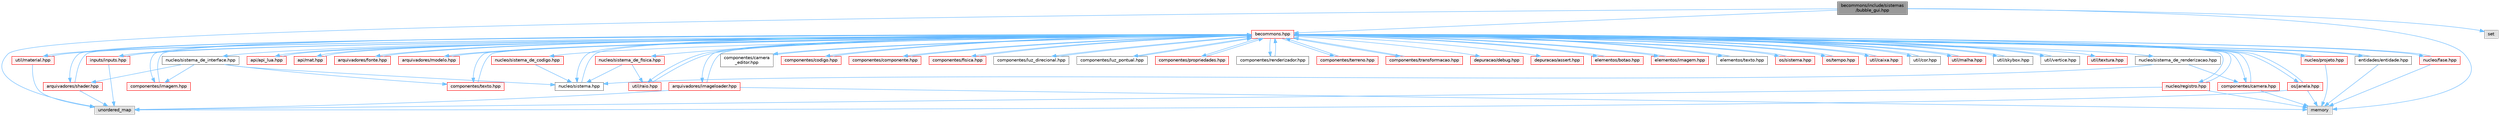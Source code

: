 digraph "becommons/include/sistemas/bubble_gui.hpp"
{
 // LATEX_PDF_SIZE
  bgcolor="transparent";
  edge [fontname=Helvetica,fontsize=10,labelfontname=Helvetica,labelfontsize=10];
  node [fontname=Helvetica,fontsize=10,shape=box,height=0.2,width=0.4];
  Node1 [id="Node000001",label="becommons/include/sistemas\l/bubble_gui.hpp",height=0.2,width=0.4,color="gray40", fillcolor="grey60", style="filled", fontcolor="black",tooltip=" "];
  Node1 -> Node2 [id="edge1_Node000001_Node000002",color="steelblue1",style="solid",tooltip=" "];
  Node2 [id="Node000002",label="unordered_map",height=0.2,width=0.4,color="grey60", fillcolor="#E0E0E0", style="filled",tooltip=" "];
  Node1 -> Node3 [id="edge2_Node000001_Node000003",color="steelblue1",style="solid",tooltip=" "];
  Node3 [id="Node000003",label="memory",height=0.2,width=0.4,color="grey60", fillcolor="#E0E0E0", style="filled",tooltip=" "];
  Node1 -> Node4 [id="edge3_Node000001_Node000004",color="steelblue1",style="solid",tooltip=" "];
  Node4 [id="Node000004",label="set",height=0.2,width=0.4,color="grey60", fillcolor="#E0E0E0", style="filled",tooltip=" "];
  Node1 -> Node5 [id="edge4_Node000001_Node000005",color="steelblue1",style="solid",tooltip=" "];
  Node5 [id="Node000005",label="becommons.hpp",height=0.2,width=0.4,color="red", fillcolor="#FFF0F0", style="filled",URL="$becommons_8hpp.html",tooltip=" "];
  Node5 -> Node6 [id="edge5_Node000005_Node000006",color="steelblue1",style="solid",tooltip=" "];
  Node6 [id="Node000006",label="api/api_lua.hpp",height=0.2,width=0.4,color="red", fillcolor="#FFF0F0", style="filled",URL="$api__lua_8hpp.html",tooltip="Gerencia a configuração do luabridge para api lua."];
  Node6 -> Node5 [id="edge6_Node000006_Node000005",color="steelblue1",style="solid",tooltip=" "];
  Node5 -> Node11 [id="edge7_Node000005_Node000011",color="steelblue1",style="solid",tooltip=" "];
  Node11 [id="Node000011",label="api/mat.hpp",height=0.2,width=0.4,color="red", fillcolor="#FFF0F0", style="filled",URL="$mat_8hpp.html",tooltip="Gerencia funçoes matemáticas."];
  Node11 -> Node5 [id="edge8_Node000011_Node000005",color="steelblue1",style="solid",tooltip=" "];
  Node5 -> Node14 [id="edge9_Node000005_Node000014",color="steelblue1",style="solid",tooltip=" "];
  Node14 [id="Node000014",label="arquivadores/fonte.hpp",height=0.2,width=0.4,color="red", fillcolor="#FFF0F0", style="filled",URL="$fonte_8hpp.html",tooltip="Define estruturas básicas para renderização de textos."];
  Node14 -> Node5 [id="edge10_Node000014_Node000005",color="steelblue1",style="solid",tooltip=" "];
  Node5 -> Node19 [id="edge11_Node000005_Node000019",color="steelblue1",style="solid",tooltip=" "];
  Node19 [id="Node000019",label="arquivadores/imageloader.hpp",height=0.2,width=0.4,color="red", fillcolor="#FFF0F0", style="filled",URL="$imageloader_8hpp.html",tooltip="Gerencia as imagems/texturas carregadas na engine."];
  Node19 -> Node2 [id="edge12_Node000019_Node000002",color="steelblue1",style="solid",tooltip=" "];
  Node19 -> Node3 [id="edge13_Node000019_Node000003",color="steelblue1",style="solid",tooltip=" "];
  Node19 -> Node5 [id="edge14_Node000019_Node000005",color="steelblue1",style="solid",tooltip=" "];
  Node5 -> Node23 [id="edge15_Node000005_Node000023",color="steelblue1",style="solid",tooltip=" "];
  Node23 [id="Node000023",label="arquivadores/modelo.hpp",height=0.2,width=0.4,color="red", fillcolor="#FFF0F0", style="filled",URL="$modelo_8hpp.html",tooltip="Carrega um modelo usando a biblioteca assimp com base em um diretório."];
  Node23 -> Node5 [id="edge16_Node000023_Node000005",color="steelblue1",style="solid",tooltip=" "];
  Node5 -> Node25 [id="edge17_Node000005_Node000025",color="steelblue1",style="solid",tooltip=" "];
  Node25 [id="Node000025",label="arquivadores/shader.hpp",height=0.2,width=0.4,color="red", fillcolor="#FFF0F0", style="filled",URL="$shader_8hpp.html",tooltip="Gerencia os shaders GLSL."];
  Node25 -> Node2 [id="edge18_Node000025_Node000002",color="steelblue1",style="solid",tooltip=" "];
  Node25 -> Node5 [id="edge19_Node000025_Node000005",color="steelblue1",style="solid",tooltip=" "];
  Node5 -> Node31 [id="edge20_Node000005_Node000031",color="steelblue1",style="solid",tooltip=" "];
  Node31 [id="Node000031",label="componentes/camera.hpp",height=0.2,width=0.4,color="red", fillcolor="#FFF0F0", style="filled",URL="$camera_8hpp.html",tooltip="Estrutura básica de câmera."];
  Node31 -> Node3 [id="edge21_Node000031_Node000003",color="steelblue1",style="solid",tooltip=" "];
  Node31 -> Node5 [id="edge22_Node000031_Node000005",color="steelblue1",style="solid",tooltip=" "];
  Node5 -> Node34 [id="edge23_Node000005_Node000034",color="steelblue1",style="solid",tooltip=" "];
  Node34 [id="Node000034",label="componentes/camera\l_editor.hpp",height=0.2,width=0.4,color="grey40", fillcolor="white", style="filled",URL="$camera__editor_8hpp.html",tooltip=" "];
  Node34 -> Node5 [id="edge24_Node000034_Node000005",color="steelblue1",style="solid",tooltip=" "];
  Node5 -> Node35 [id="edge25_Node000005_Node000035",color="steelblue1",style="solid",tooltip=" "];
  Node35 [id="Node000035",label="componentes/codigo.hpp",height=0.2,width=0.4,color="red", fillcolor="#FFF0F0", style="filled",URL="$codigo_8hpp.html",tooltip="Componente de código para entidades ECS."];
  Node35 -> Node5 [id="edge26_Node000035_Node000005",color="steelblue1",style="solid",tooltip=" "];
  Node5 -> Node37 [id="edge27_Node000005_Node000037",color="steelblue1",style="solid",tooltip=" "];
  Node37 [id="Node000037",label="componentes/componente.hpp",height=0.2,width=0.4,color="red", fillcolor="#FFF0F0", style="filled",URL="$componente_8hpp.html",tooltip="Estrutura base para componetes."];
  Node37 -> Node5 [id="edge28_Node000037_Node000005",color="steelblue1",style="solid",tooltip=" "];
  Node5 -> Node42 [id="edge29_Node000005_Node000042",color="steelblue1",style="solid",tooltip=" "];
  Node42 [id="Node000042",label="componentes/fisica.hpp",height=0.2,width=0.4,color="red", fillcolor="#FFF0F0", style="filled",URL="$fisica_8hpp.html",tooltip="Componente de física para entidades ECS."];
  Node42 -> Node5 [id="edge30_Node000042_Node000005",color="steelblue1",style="solid",tooltip=" "];
  Node5 -> Node43 [id="edge31_Node000005_Node000043",color="steelblue1",style="solid",tooltip=" "];
  Node43 [id="Node000043",label="componentes/imagem.hpp",height=0.2,width=0.4,color="red", fillcolor="#FFF0F0", style="filled",URL="$componentes_2imagem_8hpp.html",tooltip=" "];
  Node43 -> Node5 [id="edge32_Node000043_Node000005",color="steelblue1",style="solid",tooltip=" "];
  Node5 -> Node44 [id="edge33_Node000005_Node000044",color="steelblue1",style="solid",tooltip=" "];
  Node44 [id="Node000044",label="componentes/luz_direcional.hpp",height=0.2,width=0.4,color="grey40", fillcolor="white", style="filled",URL="$luz__direcional_8hpp.html",tooltip=" "];
  Node44 -> Node5 [id="edge34_Node000044_Node000005",color="steelblue1",style="solid",tooltip=" "];
  Node5 -> Node45 [id="edge35_Node000005_Node000045",color="steelblue1",style="solid",tooltip=" "];
  Node45 [id="Node000045",label="componentes/luz_pontual.hpp",height=0.2,width=0.4,color="grey40", fillcolor="white", style="filled",URL="$luz__pontual_8hpp.html",tooltip=" "];
  Node45 -> Node5 [id="edge36_Node000045_Node000005",color="steelblue1",style="solid",tooltip=" "];
  Node5 -> Node46 [id="edge37_Node000005_Node000046",color="steelblue1",style="solid",tooltip=" "];
  Node46 [id="Node000046",label="componentes/propriedades.hpp",height=0.2,width=0.4,color="red", fillcolor="#FFF0F0", style="filled",URL="$propriedades_8hpp.html",tooltip=" "];
  Node46 -> Node5 [id="edge38_Node000046_Node000005",color="steelblue1",style="solid",tooltip=" "];
  Node5 -> Node47 [id="edge39_Node000005_Node000047",color="steelblue1",style="solid",tooltip=" "];
  Node47 [id="Node000047",label="componentes/renderizador.hpp",height=0.2,width=0.4,color="grey40", fillcolor="white", style="filled",URL="$renderizador_8hpp.html",tooltip=" "];
  Node47 -> Node5 [id="edge40_Node000047_Node000005",color="steelblue1",style="solid",tooltip=" "];
  Node5 -> Node48 [id="edge41_Node000005_Node000048",color="steelblue1",style="solid",tooltip=" "];
  Node48 [id="Node000048",label="componentes/terreno.hpp",height=0.2,width=0.4,color="red", fillcolor="#FFF0F0", style="filled",URL="$terreno_8hpp.html",tooltip=" "];
  Node48 -> Node5 [id="edge42_Node000048_Node000005",color="steelblue1",style="solid",tooltip=" "];
  Node5 -> Node49 [id="edge43_Node000005_Node000049",color="steelblue1",style="solid",tooltip=" "];
  Node49 [id="Node000049",label="componentes/texto.hpp",height=0.2,width=0.4,color="red", fillcolor="#FFF0F0", style="filled",URL="$componentes_2texto_8hpp.html",tooltip=" "];
  Node49 -> Node5 [id="edge44_Node000049_Node000005",color="steelblue1",style="solid",tooltip=" "];
  Node5 -> Node50 [id="edge45_Node000005_Node000050",color="steelblue1",style="solid",tooltip=" "];
  Node50 [id="Node000050",label="componentes/transformacao.hpp",height=0.2,width=0.4,color="red", fillcolor="#FFF0F0", style="filled",URL="$transformacao_8hpp.html",tooltip="Calcula a mtriz de modelo para um objeto 3d qualquer."];
  Node50 -> Node5 [id="edge46_Node000050_Node000005",color="steelblue1",style="solid",tooltip=" "];
  Node5 -> Node54 [id="edge47_Node000005_Node000054",color="steelblue1",style="solid",tooltip=" "];
  Node54 [id="Node000054",label="depuracao/debug.hpp",height=0.2,width=0.4,color="red", fillcolor="#FFF0F0", style="filled",URL="$debug_8hpp.html",tooltip=" "];
  Node5 -> Node55 [id="edge48_Node000005_Node000055",color="steelblue1",style="solid",tooltip=" "];
  Node55 [id="Node000055",label="depuracao/assert.hpp",height=0.2,width=0.4,color="red", fillcolor="#FFF0F0", style="filled",URL="$assert_8hpp.html",tooltip=" "];
  Node5 -> Node58 [id="edge49_Node000005_Node000058",color="steelblue1",style="solid",tooltip=" "];
  Node58 [id="Node000058",label="elementos/botao.hpp",height=0.2,width=0.4,color="red", fillcolor="#FFF0F0", style="filled",URL="$botao_8hpp.html",tooltip=" "];
  Node58 -> Node5 [id="edge50_Node000058_Node000005",color="steelblue1",style="solid",tooltip=" "];
  Node5 -> Node60 [id="edge51_Node000005_Node000060",color="steelblue1",style="solid",tooltip=" "];
  Node60 [id="Node000060",label="elementos/imagem.hpp",height=0.2,width=0.4,color="red", fillcolor="#FFF0F0", style="filled",URL="$elementos_2imagem_8hpp.html",tooltip="Gerencia a configuração do luabridge para api lua."];
  Node60 -> Node5 [id="edge52_Node000060_Node000005",color="steelblue1",style="solid",tooltip=" "];
  Node5 -> Node61 [id="edge53_Node000005_Node000061",color="steelblue1",style="solid",tooltip=" "];
  Node61 [id="Node000061",label="elementos/texto.hpp",height=0.2,width=0.4,color="grey40", fillcolor="white", style="filled",URL="$elementos_2texto_8hpp.html",tooltip=" "];
  Node61 -> Node5 [id="edge54_Node000061_Node000005",color="steelblue1",style="solid",tooltip=" "];
  Node5 -> Node62 [id="edge55_Node000005_Node000062",color="steelblue1",style="solid",tooltip=" "];
  Node62 [id="Node000062",label="entidades/entidade.hpp",height=0.2,width=0.4,color="grey40", fillcolor="white", style="filled",URL="$entidade_8hpp.html",tooltip="Inclusoes e defini��es relacionadas � entidade."];
  Node62 -> Node3 [id="edge56_Node000062_Node000003",color="steelblue1",style="solid",tooltip=" "];
  Node62 -> Node5 [id="edge57_Node000062_Node000005",color="steelblue1",style="solid",tooltip=" "];
  Node5 -> Node63 [id="edge58_Node000005_Node000063",color="steelblue1",style="solid",tooltip=" "];
  Node63 [id="Node000063",label="inputs/inputs.hpp",height=0.2,width=0.4,color="red", fillcolor="#FFF0F0", style="filled",URL="$inputs_8hpp.html",tooltip=" "];
  Node63 -> Node2 [id="edge59_Node000063_Node000002",color="steelblue1",style="solid",tooltip=" "];
  Node63 -> Node5 [id="edge60_Node000063_Node000005",color="steelblue1",style="solid",tooltip=" "];
  Node5 -> Node64 [id="edge61_Node000005_Node000064",color="steelblue1",style="solid",tooltip=" "];
  Node64 [id="Node000064",label="nucleo/fase.hpp",height=0.2,width=0.4,color="red", fillcolor="#FFF0F0", style="filled",URL="$fase_8hpp.html",tooltip="Gerencia sistemas numa fase."];
  Node64 -> Node3 [id="edge62_Node000064_Node000003",color="steelblue1",style="solid",tooltip=" "];
  Node64 -> Node5 [id="edge63_Node000064_Node000005",color="steelblue1",style="solid",tooltip=" "];
  Node5 -> Node65 [id="edge64_Node000005_Node000065",color="steelblue1",style="solid",tooltip=" "];
  Node65 [id="Node000065",label="nucleo/projeto.hpp",height=0.2,width=0.4,color="red", fillcolor="#FFF0F0", style="filled",URL="$projeto_8hpp.html",tooltip="Gerencia configurações do projeto."];
  Node65 -> Node3 [id="edge65_Node000065_Node000003",color="steelblue1",style="solid",tooltip=" "];
  Node65 -> Node5 [id="edge66_Node000065_Node000005",color="steelblue1",style="solid",tooltip=" "];
  Node5 -> Node66 [id="edge67_Node000005_Node000066",color="steelblue1",style="solid",tooltip=" "];
  Node66 [id="Node000066",label="nucleo/registro.hpp",height=0.2,width=0.4,color="red", fillcolor="#FFF0F0", style="filled",URL="$registro_8hpp.html",tooltip="Inclusoes e definições relacionadas à registro."];
  Node66 -> Node2 [id="edge68_Node000066_Node000002",color="steelblue1",style="solid",tooltip=" "];
  Node66 -> Node3 [id="edge69_Node000066_Node000003",color="steelblue1",style="solid",tooltip=" "];
  Node66 -> Node5 [id="edge70_Node000066_Node000005",color="steelblue1",style="solid",tooltip=" "];
  Node5 -> Node68 [id="edge71_Node000005_Node000068",color="steelblue1",style="solid",tooltip=" "];
  Node68 [id="Node000068",label="nucleo/sistema.hpp",height=0.2,width=0.4,color="grey40", fillcolor="white", style="filled",URL="$nucleo_2sistema_8hpp.html",tooltip=" "];
  Node68 -> Node5 [id="edge72_Node000068_Node000005",color="steelblue1",style="solid",tooltip=" "];
  Node5 -> Node69 [id="edge73_Node000005_Node000069",color="steelblue1",style="solid",tooltip=" "];
  Node69 [id="Node000069",label="nucleo/sistema_de_codigo.hpp",height=0.2,width=0.4,color="red", fillcolor="#FFF0F0", style="filled",URL="$sistema__de__codigo_8hpp.html",tooltip=" "];
  Node69 -> Node68 [id="edge74_Node000069_Node000068",color="steelblue1",style="solid",tooltip=" "];
  Node5 -> Node72 [id="edge75_Node000005_Node000072",color="steelblue1",style="solid",tooltip=" "];
  Node72 [id="Node000072",label="nucleo/sistema_de_fisica.hpp",height=0.2,width=0.4,color="red", fillcolor="#FFF0F0", style="filled",URL="$sistema__de__fisica_8hpp.html",tooltip="Gerencia a fisica de jogo com o bullet3."];
  Node72 -> Node68 [id="edge76_Node000072_Node000068",color="steelblue1",style="solid",tooltip=" "];
  Node72 -> Node73 [id="edge77_Node000072_Node000073",color="steelblue1",style="solid",tooltip=" "];
  Node73 [id="Node000073",label="util/raio.hpp",height=0.2,width=0.4,color="red", fillcolor="#FFF0F0", style="filled",URL="$raio_8hpp.html",tooltip=" "];
  Node73 -> Node5 [id="edge78_Node000073_Node000005",color="steelblue1",style="solid",tooltip=" "];
  Node5 -> Node74 [id="edge79_Node000005_Node000074",color="steelblue1",style="solid",tooltip=" "];
  Node74 [id="Node000074",label="nucleo/sistema_de_interface.hpp",height=0.2,width=0.4,color="grey40", fillcolor="white", style="filled",URL="$sistema__de__interface_8hpp.html",tooltip=" "];
  Node74 -> Node68 [id="edge80_Node000074_Node000068",color="steelblue1",style="solid",tooltip=" "];
  Node74 -> Node25 [id="edge81_Node000074_Node000025",color="steelblue1",style="solid",tooltip=" "];
  Node74 -> Node49 [id="edge82_Node000074_Node000049",color="steelblue1",style="solid",tooltip=" "];
  Node74 -> Node43 [id="edge83_Node000074_Node000043",color="steelblue1",style="solid",tooltip=" "];
  Node5 -> Node75 [id="edge84_Node000005_Node000075",color="steelblue1",style="solid",tooltip=" "];
  Node75 [id="Node000075",label="nucleo/sistema_de_renderizacao.hpp",height=0.2,width=0.4,color="grey40", fillcolor="white", style="filled",URL="$sistema__de__renderizacao_8hpp.html",tooltip="Gerencia a renderizacao."];
  Node75 -> Node68 [id="edge85_Node000075_Node000068",color="steelblue1",style="solid",tooltip=" "];
  Node75 -> Node31 [id="edge86_Node000075_Node000031",color="steelblue1",style="solid",tooltip=" "];
  Node5 -> Node76 [id="edge87_Node000005_Node000076",color="steelblue1",style="solid",tooltip=" "];
  Node76 [id="Node000076",label="os/janela.hpp",height=0.2,width=0.4,color="red", fillcolor="#FFF0F0", style="filled",URL="$janela_8hpp.html",tooltip="Inicia e gerencia janela glfw."];
  Node76 -> Node3 [id="edge88_Node000076_Node000003",color="steelblue1",style="solid",tooltip=" "];
  Node76 -> Node2 [id="edge89_Node000076_Node000002",color="steelblue1",style="solid",tooltip=" "];
  Node76 -> Node5 [id="edge90_Node000076_Node000005",color="steelblue1",style="solid",tooltip=" "];
  Node5 -> Node77 [id="edge91_Node000005_Node000077",color="steelblue1",style="solid",tooltip=" "];
  Node77 [id="Node000077",label="os/sistema.hpp",height=0.2,width=0.4,color="red", fillcolor="#FFF0F0", style="filled",URL="$os_2sistema_8hpp.html",tooltip="funçoes do sistema"];
  Node77 -> Node5 [id="edge92_Node000077_Node000005",color="steelblue1",style="solid",tooltip=" "];
  Node5 -> Node80 [id="edge93_Node000005_Node000080",color="steelblue1",style="solid",tooltip=" "];
  Node80 [id="Node000080",label="os/tempo.hpp",height=0.2,width=0.4,color="red", fillcolor="#FFF0F0", style="filled",URL="$tempo_8hpp.html",tooltip="Inicia e gerencia o tempo."];
  Node80 -> Node5 [id="edge94_Node000080_Node000005",color="steelblue1",style="solid",tooltip=" "];
  Node5 -> Node82 [id="edge95_Node000005_Node000082",color="steelblue1",style="solid",tooltip=" "];
  Node82 [id="Node000082",label="util/caixa.hpp",height=0.2,width=0.4,color="red", fillcolor="#FFF0F0", style="filled",URL="$caixa_8hpp.html",tooltip=" "];
  Node82 -> Node5 [id="edge96_Node000082_Node000005",color="steelblue1",style="solid",tooltip=" "];
  Node5 -> Node83 [id="edge97_Node000005_Node000083",color="steelblue1",style="solid",tooltip=" "];
  Node83 [id="Node000083",label="util/cor.hpp",height=0.2,width=0.4,color="grey40", fillcolor="white", style="filled",URL="$cor_8hpp.html",tooltip=" "];
  Node83 -> Node5 [id="edge98_Node000083_Node000005",color="steelblue1",style="solid",tooltip=" "];
  Node5 -> Node84 [id="edge99_Node000005_Node000084",color="steelblue1",style="solid",tooltip=" "];
  Node84 [id="Node000084",label="util/malha.hpp",height=0.2,width=0.4,color="red", fillcolor="#FFF0F0", style="filled",URL="$malha_8hpp.html",tooltip=" "];
  Node84 -> Node5 [id="edge100_Node000084_Node000005",color="steelblue1",style="solid",tooltip=" "];
  Node5 -> Node85 [id="edge101_Node000005_Node000085",color="steelblue1",style="solid",tooltip=" "];
  Node85 [id="Node000085",label="util/material.hpp",height=0.2,width=0.4,color="red", fillcolor="#FFF0F0", style="filled",URL="$material_8hpp.html",tooltip=" "];
  Node85 -> Node2 [id="edge102_Node000085_Node000002",color="steelblue1",style="solid",tooltip=" "];
  Node85 -> Node5 [id="edge103_Node000085_Node000005",color="steelblue1",style="solid",tooltip=" "];
  Node5 -> Node73 [id="edge104_Node000005_Node000073",color="steelblue1",style="solid",tooltip=" "];
  Node5 -> Node86 [id="edge105_Node000005_Node000086",color="steelblue1",style="solid",tooltip=" "];
  Node86 [id="Node000086",label="util/skybox.hpp",height=0.2,width=0.4,color="grey40", fillcolor="white", style="filled",URL="$skybox_8hpp.html",tooltip=" "];
  Node86 -> Node5 [id="edge106_Node000086_Node000005",color="steelblue1",style="solid",tooltip=" "];
  Node5 -> Node87 [id="edge107_Node000005_Node000087",color="steelblue1",style="solid",tooltip=" "];
  Node87 [id="Node000087",label="util/vertice.hpp",height=0.2,width=0.4,color="grey40", fillcolor="white", style="filled",URL="$vertice_8hpp.html",tooltip=" "];
  Node87 -> Node5 [id="edge108_Node000087_Node000005",color="steelblue1",style="solid",tooltip=" "];
  Node5 -> Node88 [id="edge109_Node000005_Node000088",color="steelblue1",style="solid",tooltip=" "];
  Node88 [id="Node000088",label="util/textura.hpp",height=0.2,width=0.4,color="red", fillcolor="#FFF0F0", style="filled",URL="$textura_8hpp.html",tooltip=" "];
}
